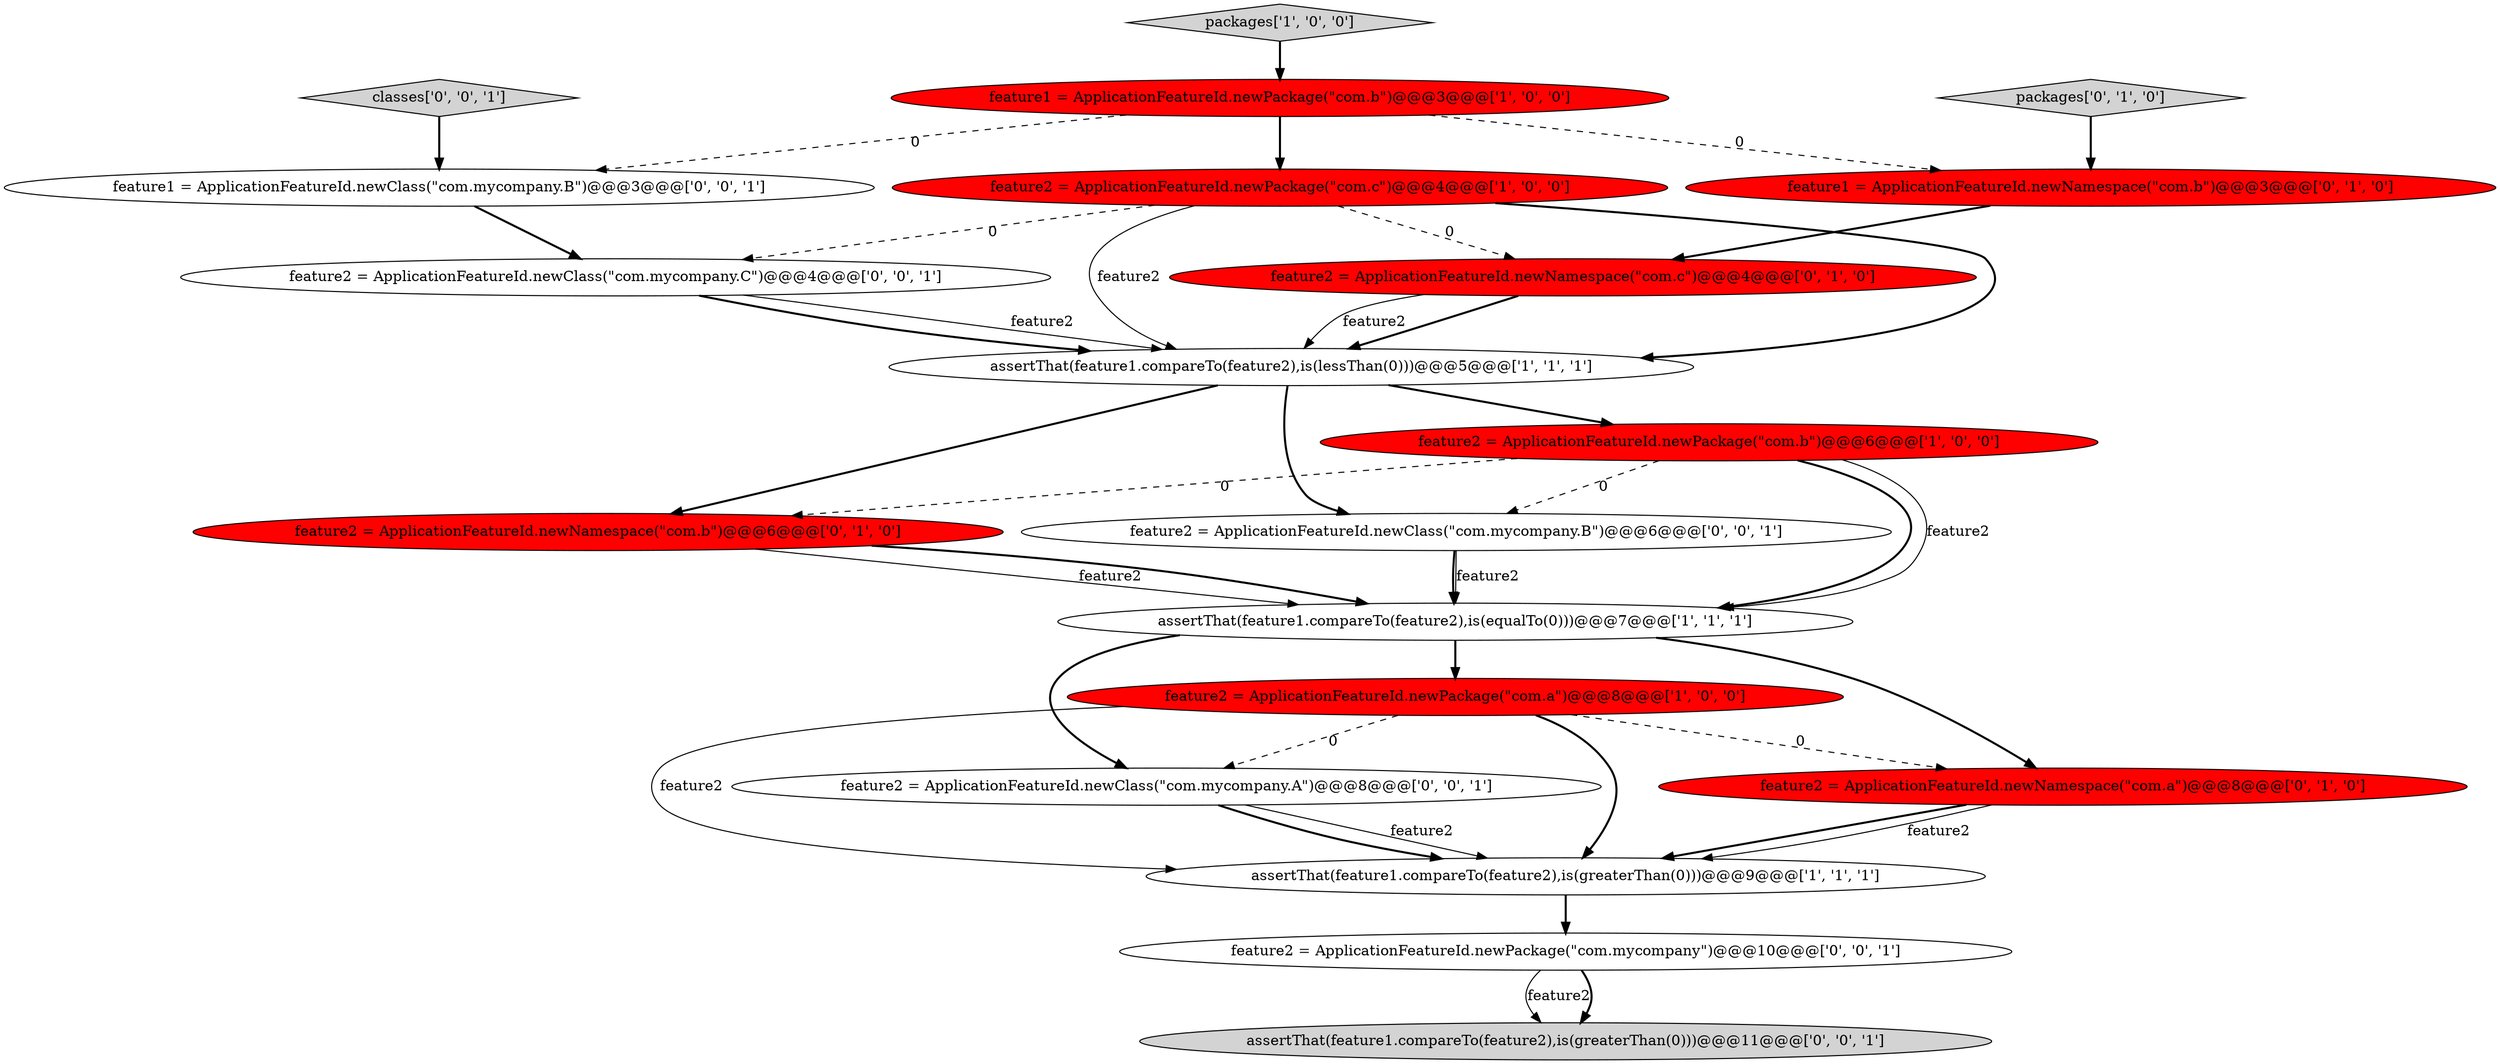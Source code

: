 digraph {
3 [style = filled, label = "assertThat(feature1.compareTo(feature2),is(equalTo(0)))@@@7@@@['1', '1', '1']", fillcolor = white, shape = ellipse image = "AAA0AAABBB1BBB"];
4 [style = filled, label = "feature1 = ApplicationFeatureId.newPackage(\"com.b\")@@@3@@@['1', '0', '0']", fillcolor = red, shape = ellipse image = "AAA1AAABBB1BBB"];
8 [style = filled, label = "feature1 = ApplicationFeatureId.newNamespace(\"com.b\")@@@3@@@['0', '1', '0']", fillcolor = red, shape = ellipse image = "AAA1AAABBB2BBB"];
7 [style = filled, label = "assertThat(feature1.compareTo(feature2),is(greaterThan(0)))@@@9@@@['1', '1', '1']", fillcolor = white, shape = ellipse image = "AAA0AAABBB1BBB"];
1 [style = filled, label = "packages['1', '0', '0']", fillcolor = lightgray, shape = diamond image = "AAA0AAABBB1BBB"];
10 [style = filled, label = "feature2 = ApplicationFeatureId.newNamespace(\"com.c\")@@@4@@@['0', '1', '0']", fillcolor = red, shape = ellipse image = "AAA1AAABBB2BBB"];
13 [style = filled, label = "feature2 = ApplicationFeatureId.newClass(\"com.mycompany.B\")@@@6@@@['0', '0', '1']", fillcolor = white, shape = ellipse image = "AAA0AAABBB3BBB"];
15 [style = filled, label = "classes['0', '0', '1']", fillcolor = lightgray, shape = diamond image = "AAA0AAABBB3BBB"];
17 [style = filled, label = "feature2 = ApplicationFeatureId.newClass(\"com.mycompany.C\")@@@4@@@['0', '0', '1']", fillcolor = white, shape = ellipse image = "AAA0AAABBB3BBB"];
18 [style = filled, label = "assertThat(feature1.compareTo(feature2),is(greaterThan(0)))@@@11@@@['0', '0', '1']", fillcolor = lightgray, shape = ellipse image = "AAA0AAABBB3BBB"];
0 [style = filled, label = "feature2 = ApplicationFeatureId.newPackage(\"com.c\")@@@4@@@['1', '0', '0']", fillcolor = red, shape = ellipse image = "AAA1AAABBB1BBB"];
12 [style = filled, label = "feature2 = ApplicationFeatureId.newNamespace(\"com.b\")@@@6@@@['0', '1', '0']", fillcolor = red, shape = ellipse image = "AAA1AAABBB2BBB"];
14 [style = filled, label = "feature2 = ApplicationFeatureId.newPackage(\"com.mycompany\")@@@10@@@['0', '0', '1']", fillcolor = white, shape = ellipse image = "AAA0AAABBB3BBB"];
6 [style = filled, label = "feature2 = ApplicationFeatureId.newPackage(\"com.a\")@@@8@@@['1', '0', '0']", fillcolor = red, shape = ellipse image = "AAA1AAABBB1BBB"];
16 [style = filled, label = "feature1 = ApplicationFeatureId.newClass(\"com.mycompany.B\")@@@3@@@['0', '0', '1']", fillcolor = white, shape = ellipse image = "AAA0AAABBB3BBB"];
19 [style = filled, label = "feature2 = ApplicationFeatureId.newClass(\"com.mycompany.A\")@@@8@@@['0', '0', '1']", fillcolor = white, shape = ellipse image = "AAA0AAABBB3BBB"];
5 [style = filled, label = "feature2 = ApplicationFeatureId.newPackage(\"com.b\")@@@6@@@['1', '0', '0']", fillcolor = red, shape = ellipse image = "AAA1AAABBB1BBB"];
11 [style = filled, label = "packages['0', '1', '0']", fillcolor = lightgray, shape = diamond image = "AAA0AAABBB2BBB"];
2 [style = filled, label = "assertThat(feature1.compareTo(feature2),is(lessThan(0)))@@@5@@@['1', '1', '1']", fillcolor = white, shape = ellipse image = "AAA0AAABBB1BBB"];
9 [style = filled, label = "feature2 = ApplicationFeatureId.newNamespace(\"com.a\")@@@8@@@['0', '1', '0']", fillcolor = red, shape = ellipse image = "AAA1AAABBB2BBB"];
5->13 [style = dashed, label="0"];
5->3 [style = bold, label=""];
8->10 [style = bold, label=""];
12->3 [style = solid, label="feature2"];
1->4 [style = bold, label=""];
5->12 [style = dashed, label="0"];
4->16 [style = dashed, label="0"];
17->2 [style = solid, label="feature2"];
0->2 [style = bold, label=""];
6->9 [style = dashed, label="0"];
3->6 [style = bold, label=""];
16->17 [style = bold, label=""];
19->7 [style = solid, label="feature2"];
9->7 [style = bold, label=""];
15->16 [style = bold, label=""];
0->17 [style = dashed, label="0"];
0->10 [style = dashed, label="0"];
2->12 [style = bold, label=""];
4->0 [style = bold, label=""];
9->7 [style = solid, label="feature2"];
2->13 [style = bold, label=""];
7->14 [style = bold, label=""];
3->9 [style = bold, label=""];
14->18 [style = solid, label="feature2"];
17->2 [style = bold, label=""];
13->3 [style = bold, label=""];
3->19 [style = bold, label=""];
6->19 [style = dashed, label="0"];
4->8 [style = dashed, label="0"];
11->8 [style = bold, label=""];
14->18 [style = bold, label=""];
10->2 [style = bold, label=""];
6->7 [style = solid, label="feature2"];
12->3 [style = bold, label=""];
10->2 [style = solid, label="feature2"];
13->3 [style = solid, label="feature2"];
5->3 [style = solid, label="feature2"];
6->7 [style = bold, label=""];
0->2 [style = solid, label="feature2"];
19->7 [style = bold, label=""];
2->5 [style = bold, label=""];
}
